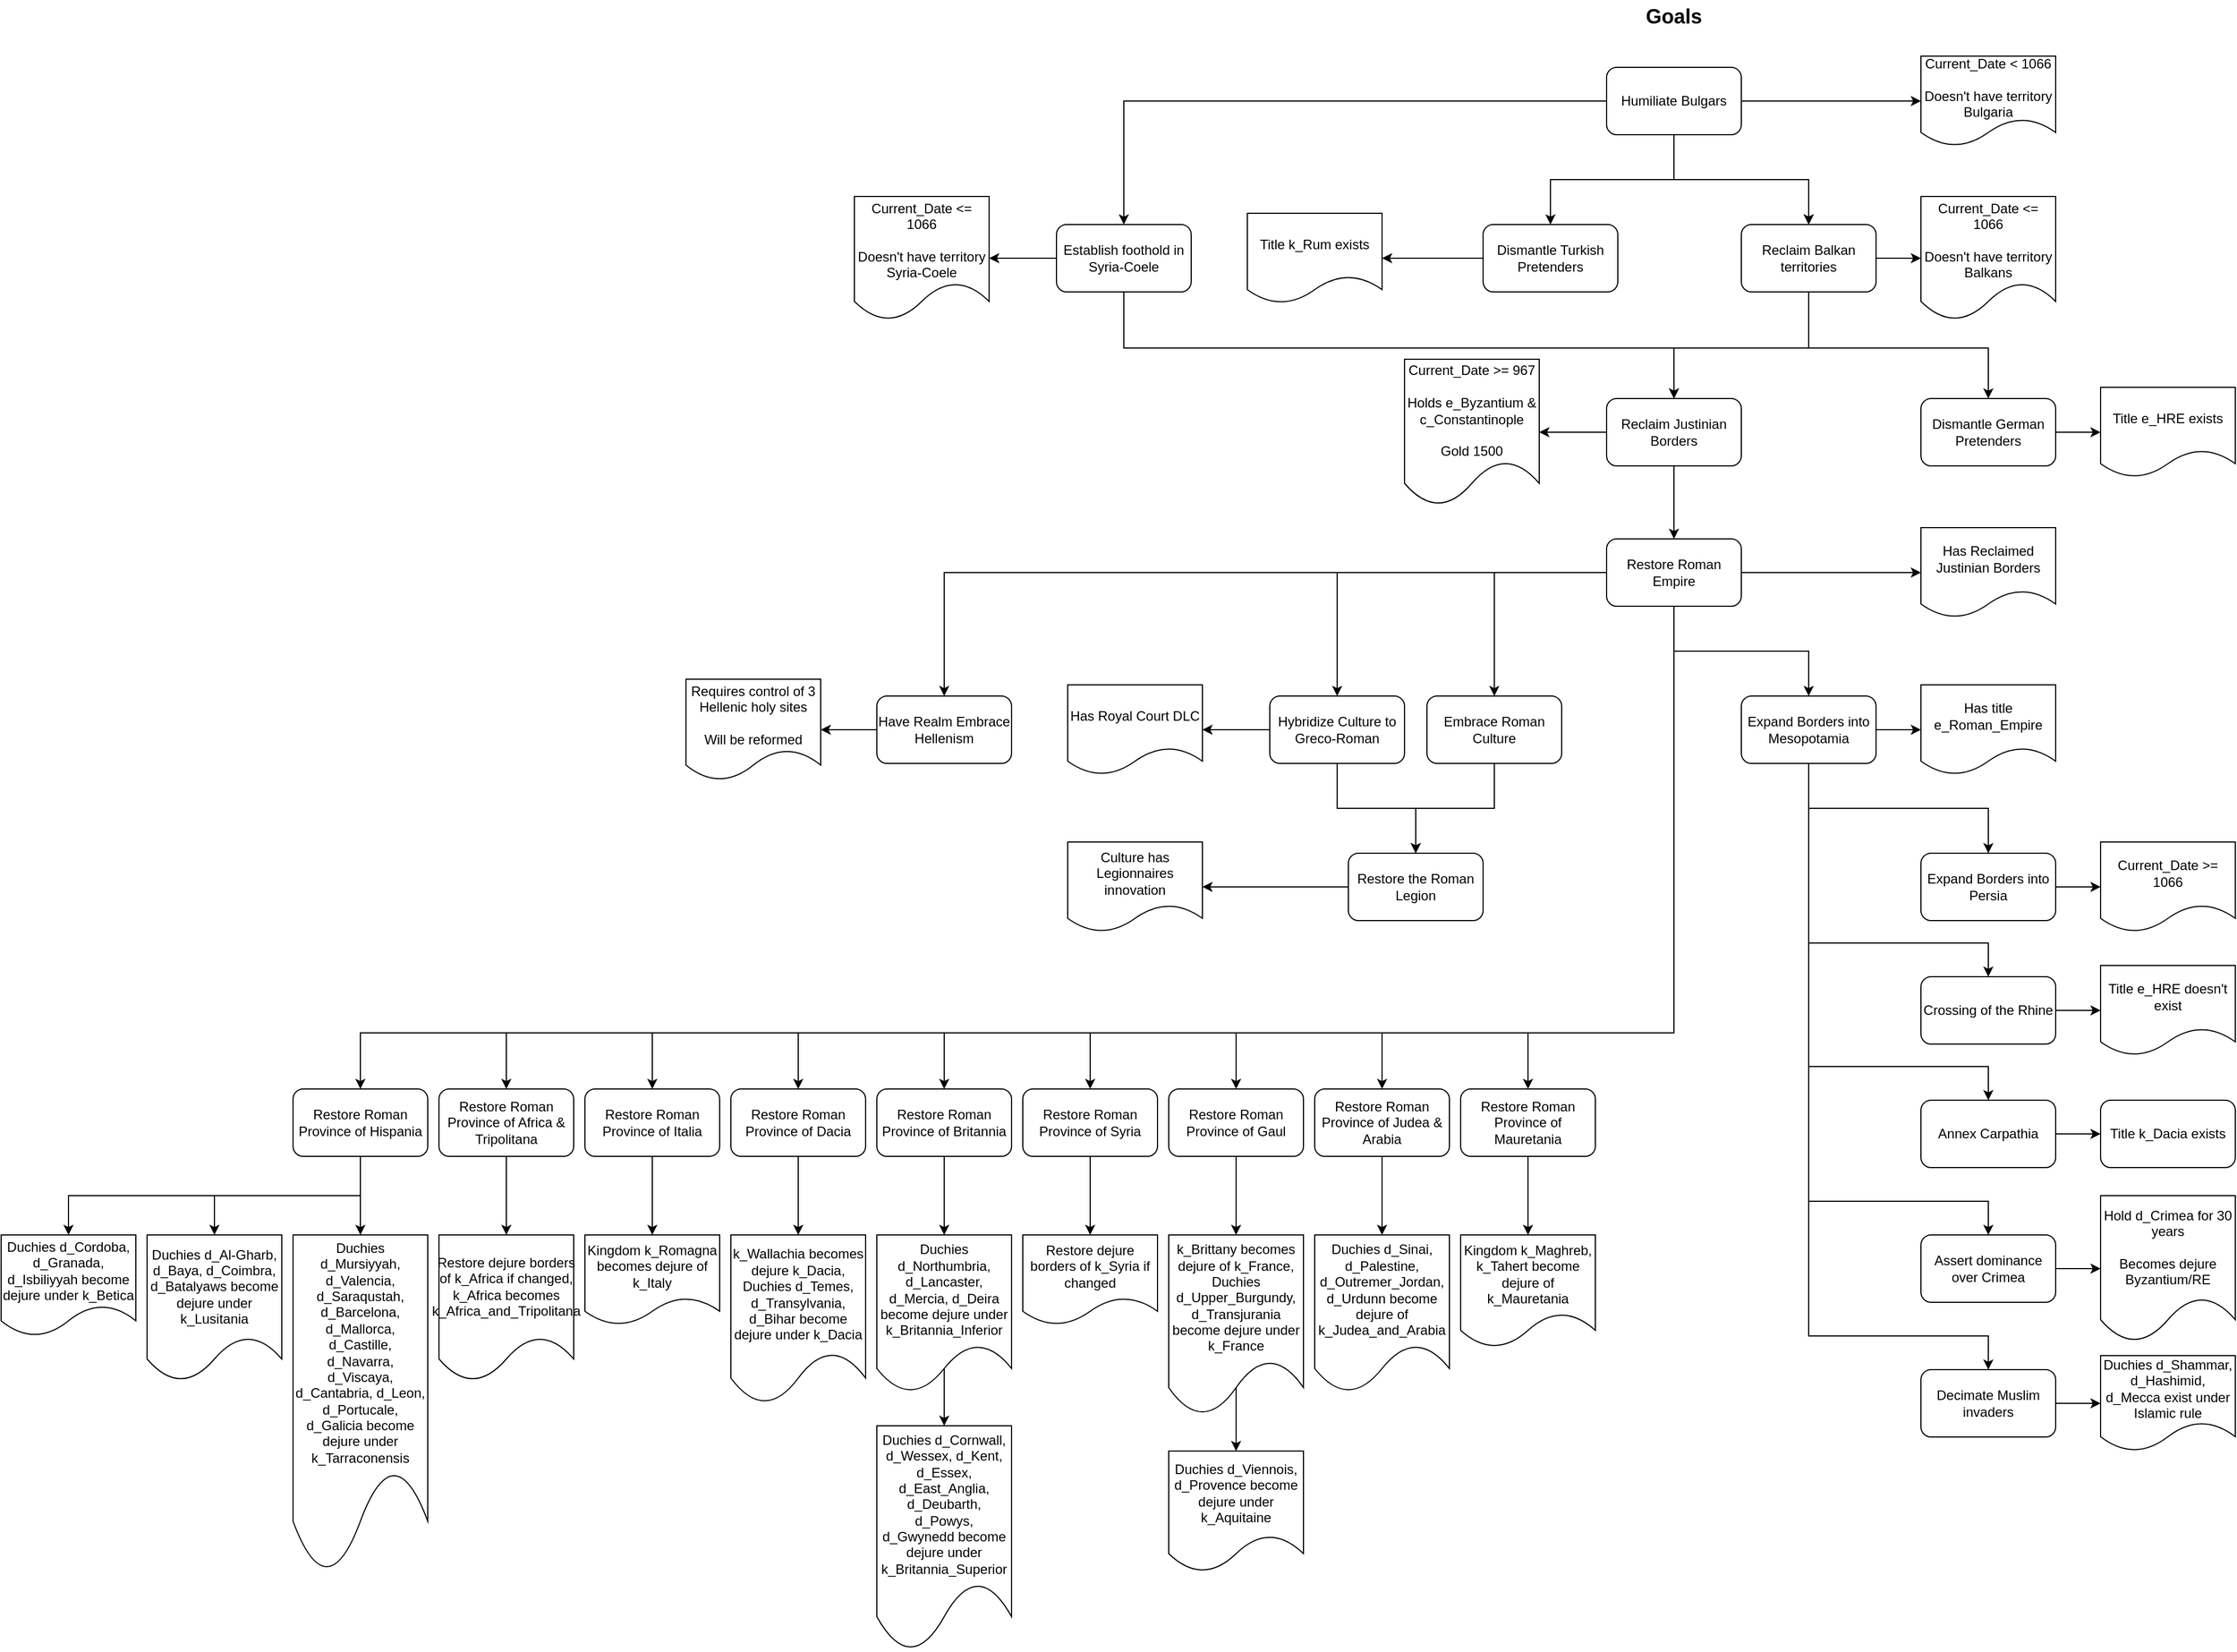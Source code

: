 <mxfile version="22.1.0" type="github" pages="2">
  <diagram id="C5RBs43oDa-KdzZeNtuy" name="Goals">
    <mxGraphModel dx="4570" dy="1067" grid="1" gridSize="10" guides="1" tooltips="1" connect="1" arrows="1" fold="1" page="1" pageScale="1" pageWidth="1169" pageHeight="827" math="0" shadow="0">
      <root>
        <mxCell id="WIyWlLk6GJQsqaUBKTNV-0" />
        <mxCell id="WIyWlLk6GJQsqaUBKTNV-1" parent="WIyWlLk6GJQsqaUBKTNV-0" />
        <mxCell id="AzHufuIv4rGmuMpHbdiP-20" value="" style="edgeStyle=orthogonalEdgeStyle;rounded=0;orthogonalLoop=1;jettySize=auto;html=1;" parent="WIyWlLk6GJQsqaUBKTNV-1" source="AzHufuIv4rGmuMpHbdiP-2" target="AzHufuIv4rGmuMpHbdiP-19" edge="1">
          <mxGeometry relative="1" as="geometry" />
        </mxCell>
        <mxCell id="AzHufuIv4rGmuMpHbdiP-2" value="Restore the Roman Legion" style="rounded=1;whiteSpace=wrap;html=1;" parent="WIyWlLk6GJQsqaUBKTNV-1" vertex="1">
          <mxGeometry x="-830" y="790" width="120" height="60" as="geometry" />
        </mxCell>
        <mxCell id="AzHufuIv4rGmuMpHbdiP-32" value="" style="edgeStyle=orthogonalEdgeStyle;rounded=0;orthogonalLoop=1;jettySize=auto;html=1;" parent="WIyWlLk6GJQsqaUBKTNV-1" source="AzHufuIv4rGmuMpHbdiP-3" target="AzHufuIv4rGmuMpHbdiP-31" edge="1">
          <mxGeometry relative="1" as="geometry" />
        </mxCell>
        <mxCell id="AzHufuIv4rGmuMpHbdiP-34" value="" style="edgeStyle=orthogonalEdgeStyle;rounded=0;orthogonalLoop=1;jettySize=auto;html=1;" parent="WIyWlLk6GJQsqaUBKTNV-1" source="AzHufuIv4rGmuMpHbdiP-3" target="AzHufuIv4rGmuMpHbdiP-33" edge="1">
          <mxGeometry relative="1" as="geometry" />
        </mxCell>
        <mxCell id="AzHufuIv4rGmuMpHbdiP-3" value="Reclaim Justinian Borders" style="rounded=1;whiteSpace=wrap;html=1;" parent="WIyWlLk6GJQsqaUBKTNV-1" vertex="1">
          <mxGeometry x="-600" y="385" width="120" height="60" as="geometry" />
        </mxCell>
        <mxCell id="AzHufuIv4rGmuMpHbdiP-19" value="Culture has Legionnaires innovation" style="shape=document;whiteSpace=wrap;html=1;boundedLbl=1;rounded=1;" parent="WIyWlLk6GJQsqaUBKTNV-1" vertex="1">
          <mxGeometry x="-1080" y="780" width="120" height="80" as="geometry" />
        </mxCell>
        <mxCell id="AzHufuIv4rGmuMpHbdiP-31" value="Current_Date &amp;gt;= 967&lt;br&gt;&lt;br&gt;Holds e_Byzantium &amp;amp; c_Constantinople&lt;br&gt;&lt;br&gt;Gold 1500" style="shape=document;whiteSpace=wrap;html=1;boundedLbl=1;rounded=1;" parent="WIyWlLk6GJQsqaUBKTNV-1" vertex="1">
          <mxGeometry x="-780" y="350" width="120" height="130" as="geometry" />
        </mxCell>
        <mxCell id="AzHufuIv4rGmuMpHbdiP-36" value="" style="edgeStyle=orthogonalEdgeStyle;rounded=0;orthogonalLoop=1;jettySize=auto;html=1;" parent="WIyWlLk6GJQsqaUBKTNV-1" source="AzHufuIv4rGmuMpHbdiP-33" target="AzHufuIv4rGmuMpHbdiP-35" edge="1">
          <mxGeometry relative="1" as="geometry" />
        </mxCell>
        <mxCell id="AzHufuIv4rGmuMpHbdiP-55" value="" style="edgeStyle=orthogonalEdgeStyle;rounded=0;orthogonalLoop=1;jettySize=auto;html=1;" parent="WIyWlLk6GJQsqaUBKTNV-1" source="AzHufuIv4rGmuMpHbdiP-33" target="AzHufuIv4rGmuMpHbdiP-54" edge="1">
          <mxGeometry relative="1" as="geometry" />
        </mxCell>
        <mxCell id="AzHufuIv4rGmuMpHbdiP-65" style="edgeStyle=orthogonalEdgeStyle;rounded=0;orthogonalLoop=1;jettySize=auto;html=1;" parent="WIyWlLk6GJQsqaUBKTNV-1" source="AzHufuIv4rGmuMpHbdiP-33" target="AzHufuIv4rGmuMpHbdiP-64" edge="1">
          <mxGeometry relative="1" as="geometry" />
        </mxCell>
        <mxCell id="AzHufuIv4rGmuMpHbdiP-66" style="edgeStyle=orthogonalEdgeStyle;rounded=0;orthogonalLoop=1;jettySize=auto;html=1;entryX=0.5;entryY=0;entryDx=0;entryDy=0;" parent="WIyWlLk6GJQsqaUBKTNV-1" source="AzHufuIv4rGmuMpHbdiP-33" target="AzHufuIv4rGmuMpHbdiP-63" edge="1">
          <mxGeometry relative="1" as="geometry" />
        </mxCell>
        <mxCell id="vj43TnjGdLEXOyHiawmW-1" value="" style="edgeStyle=orthogonalEdgeStyle;rounded=0;orthogonalLoop=1;jettySize=auto;html=1;" parent="WIyWlLk6GJQsqaUBKTNV-1" source="AzHufuIv4rGmuMpHbdiP-33" target="vj43TnjGdLEXOyHiawmW-0" edge="1">
          <mxGeometry relative="1" as="geometry" />
        </mxCell>
        <mxCell id="xvBwaV-0SH2-mo29iPKQ-28" style="edgeStyle=orthogonalEdgeStyle;rounded=0;orthogonalLoop=1;jettySize=auto;html=1;entryX=0.5;entryY=0;entryDx=0;entryDy=0;" parent="WIyWlLk6GJQsqaUBKTNV-1" source="AzHufuIv4rGmuMpHbdiP-33" target="xvBwaV-0SH2-mo29iPKQ-24" edge="1">
          <mxGeometry relative="1" as="geometry">
            <Array as="points">
              <mxPoint x="-540" y="950" />
              <mxPoint x="-670" y="950" />
            </Array>
          </mxGeometry>
        </mxCell>
        <mxCell id="zqfukfDFm8s2hV_vIhuo-25" style="edgeStyle=orthogonalEdgeStyle;rounded=0;orthogonalLoop=1;jettySize=auto;html=1;entryX=0.5;entryY=0;entryDx=0;entryDy=0;" edge="1" parent="WIyWlLk6GJQsqaUBKTNV-1" source="AzHufuIv4rGmuMpHbdiP-33" target="zqfukfDFm8s2hV_vIhuo-24">
          <mxGeometry relative="1" as="geometry">
            <Array as="points">
              <mxPoint x="-540" y="950" />
              <mxPoint x="-1450" y="950" />
            </Array>
          </mxGeometry>
        </mxCell>
        <mxCell id="AzHufuIv4rGmuMpHbdiP-33" value="Restore Roman Empire" style="whiteSpace=wrap;html=1;rounded=1;" parent="WIyWlLk6GJQsqaUBKTNV-1" vertex="1">
          <mxGeometry x="-600" y="510" width="120" height="60" as="geometry" />
        </mxCell>
        <mxCell id="AzHufuIv4rGmuMpHbdiP-35" value="Has Reclaimed Justinian Borders" style="shape=document;whiteSpace=wrap;html=1;boundedLbl=1;rounded=1;" parent="WIyWlLk6GJQsqaUBKTNV-1" vertex="1">
          <mxGeometry x="-320" y="500" width="120" height="80" as="geometry" />
        </mxCell>
        <mxCell id="AzHufuIv4rGmuMpHbdiP-40" style="edgeStyle=orthogonalEdgeStyle;rounded=0;orthogonalLoop=1;jettySize=auto;html=1;" parent="WIyWlLk6GJQsqaUBKTNV-1" source="AzHufuIv4rGmuMpHbdiP-39" target="AzHufuIv4rGmuMpHbdiP-3" edge="1">
          <mxGeometry relative="1" as="geometry">
            <Array as="points">
              <mxPoint x="-420" y="340" />
              <mxPoint x="-540" y="340" />
            </Array>
          </mxGeometry>
        </mxCell>
        <mxCell id="AzHufuIv4rGmuMpHbdiP-47" value="" style="edgeStyle=orthogonalEdgeStyle;rounded=0;orthogonalLoop=1;jettySize=auto;html=1;" parent="WIyWlLk6GJQsqaUBKTNV-1" source="AzHufuIv4rGmuMpHbdiP-39" target="AzHufuIv4rGmuMpHbdiP-46" edge="1">
          <mxGeometry relative="1" as="geometry" />
        </mxCell>
        <mxCell id="xvBwaV-0SH2-mo29iPKQ-13" style="edgeStyle=orthogonalEdgeStyle;rounded=0;orthogonalLoop=1;jettySize=auto;html=1;entryX=0.5;entryY=0;entryDx=0;entryDy=0;" parent="WIyWlLk6GJQsqaUBKTNV-1" source="AzHufuIv4rGmuMpHbdiP-39" target="xvBwaV-0SH2-mo29iPKQ-11" edge="1">
          <mxGeometry relative="1" as="geometry">
            <Array as="points">
              <mxPoint x="-420" y="340" />
              <mxPoint x="-260" y="340" />
            </Array>
          </mxGeometry>
        </mxCell>
        <mxCell id="AzHufuIv4rGmuMpHbdiP-39" value="Reclaim Balkan territories" style="rounded=1;whiteSpace=wrap;html=1;" parent="WIyWlLk6GJQsqaUBKTNV-1" vertex="1">
          <mxGeometry x="-480" y="230" width="120" height="60" as="geometry" />
        </mxCell>
        <mxCell id="AzHufuIv4rGmuMpHbdiP-44" value="" style="edgeStyle=orthogonalEdgeStyle;rounded=0;orthogonalLoop=1;jettySize=auto;html=1;" parent="WIyWlLk6GJQsqaUBKTNV-1" source="AzHufuIv4rGmuMpHbdiP-42" target="AzHufuIv4rGmuMpHbdiP-43" edge="1">
          <mxGeometry relative="1" as="geometry" />
        </mxCell>
        <mxCell id="AzHufuIv4rGmuMpHbdiP-45" style="edgeStyle=orthogonalEdgeStyle;rounded=0;orthogonalLoop=1;jettySize=auto;html=1;entryX=0.5;entryY=0;entryDx=0;entryDy=0;" parent="WIyWlLk6GJQsqaUBKTNV-1" source="AzHufuIv4rGmuMpHbdiP-42" target="AzHufuIv4rGmuMpHbdiP-39" edge="1">
          <mxGeometry relative="1" as="geometry" />
        </mxCell>
        <mxCell id="AzHufuIv4rGmuMpHbdiP-48" value="" style="edgeStyle=orthogonalEdgeStyle;rounded=0;orthogonalLoop=1;jettySize=auto;html=1;" parent="WIyWlLk6GJQsqaUBKTNV-1" source="AzHufuIv4rGmuMpHbdiP-42" target="AzHufuIv4rGmuMpHbdiP-39" edge="1">
          <mxGeometry relative="1" as="geometry" />
        </mxCell>
        <mxCell id="AzHufuIv4rGmuMpHbdiP-50" value="" style="edgeStyle=orthogonalEdgeStyle;rounded=0;orthogonalLoop=1;jettySize=auto;html=1;" parent="WIyWlLk6GJQsqaUBKTNV-1" source="AzHufuIv4rGmuMpHbdiP-42" target="AzHufuIv4rGmuMpHbdiP-49" edge="1">
          <mxGeometry relative="1" as="geometry" />
        </mxCell>
        <mxCell id="xvBwaV-0SH2-mo29iPKQ-10" style="edgeStyle=orthogonalEdgeStyle;rounded=0;orthogonalLoop=1;jettySize=auto;html=1;entryX=0.5;entryY=0;entryDx=0;entryDy=0;" parent="WIyWlLk6GJQsqaUBKTNV-1" source="AzHufuIv4rGmuMpHbdiP-42" target="xvBwaV-0SH2-mo29iPKQ-4" edge="1">
          <mxGeometry relative="1" as="geometry" />
        </mxCell>
        <mxCell id="AzHufuIv4rGmuMpHbdiP-42" value="Humiliate Bulgars" style="rounded=1;whiteSpace=wrap;html=1;" parent="WIyWlLk6GJQsqaUBKTNV-1" vertex="1">
          <mxGeometry x="-600" y="90" width="120" height="60" as="geometry" />
        </mxCell>
        <mxCell id="AzHufuIv4rGmuMpHbdiP-43" value="Current_Date &amp;lt; 1066&lt;br&gt;&lt;br&gt;Doesn&#39;t have territory Bulgaria" style="shape=document;whiteSpace=wrap;html=1;boundedLbl=1;rounded=1;" parent="WIyWlLk6GJQsqaUBKTNV-1" vertex="1">
          <mxGeometry x="-320" y="80" width="120" height="80" as="geometry" />
        </mxCell>
        <mxCell id="AzHufuIv4rGmuMpHbdiP-46" value="Current_Date &amp;lt;= 1066&lt;br&gt;&lt;br&gt;Doesn&#39;t have territory Balkans&lt;br&gt;" style="shape=document;whiteSpace=wrap;html=1;boundedLbl=1;rounded=1;" parent="WIyWlLk6GJQsqaUBKTNV-1" vertex="1">
          <mxGeometry x="-320" y="205" width="120" height="110" as="geometry" />
        </mxCell>
        <mxCell id="AzHufuIv4rGmuMpHbdiP-52" value="" style="edgeStyle=orthogonalEdgeStyle;rounded=0;orthogonalLoop=1;jettySize=auto;html=1;" parent="WIyWlLk6GJQsqaUBKTNV-1" source="AzHufuIv4rGmuMpHbdiP-49" target="AzHufuIv4rGmuMpHbdiP-51" edge="1">
          <mxGeometry relative="1" as="geometry" />
        </mxCell>
        <mxCell id="xvBwaV-0SH2-mo29iPKQ-9" style="edgeStyle=orthogonalEdgeStyle;rounded=0;orthogonalLoop=1;jettySize=auto;html=1;entryX=0.5;entryY=0;entryDx=0;entryDy=0;exitX=0.5;exitY=1;exitDx=0;exitDy=0;" parent="WIyWlLk6GJQsqaUBKTNV-1" source="AzHufuIv4rGmuMpHbdiP-49" target="AzHufuIv4rGmuMpHbdiP-3" edge="1">
          <mxGeometry relative="1" as="geometry">
            <Array as="points">
              <mxPoint x="-1030" y="340" />
              <mxPoint x="-540" y="340" />
            </Array>
          </mxGeometry>
        </mxCell>
        <mxCell id="AzHufuIv4rGmuMpHbdiP-49" value="Establish foothold in Syria-Coele" style="whiteSpace=wrap;html=1;rounded=1;" parent="WIyWlLk6GJQsqaUBKTNV-1" vertex="1">
          <mxGeometry x="-1090" y="230" width="120" height="60" as="geometry" />
        </mxCell>
        <mxCell id="AzHufuIv4rGmuMpHbdiP-51" value="Current_Date &amp;lt;= 1066&lt;br&gt;&lt;br&gt;Doesn&#39;t have territory Syria-Coele" style="shape=document;whiteSpace=wrap;html=1;boundedLbl=1;rounded=1;" parent="WIyWlLk6GJQsqaUBKTNV-1" vertex="1">
          <mxGeometry x="-1270" y="205" width="120" height="110" as="geometry" />
        </mxCell>
        <mxCell id="AzHufuIv4rGmuMpHbdiP-57" value="" style="edgeStyle=orthogonalEdgeStyle;rounded=0;orthogonalLoop=1;jettySize=auto;html=1;" parent="WIyWlLk6GJQsqaUBKTNV-1" source="AzHufuIv4rGmuMpHbdiP-54" target="AzHufuIv4rGmuMpHbdiP-56" edge="1">
          <mxGeometry relative="1" as="geometry" />
        </mxCell>
        <mxCell id="AzHufuIv4rGmuMpHbdiP-59" value="" style="edgeStyle=orthogonalEdgeStyle;rounded=0;orthogonalLoop=1;jettySize=auto;html=1;" parent="WIyWlLk6GJQsqaUBKTNV-1" source="AzHufuIv4rGmuMpHbdiP-54" target="AzHufuIv4rGmuMpHbdiP-58" edge="1">
          <mxGeometry relative="1" as="geometry">
            <Array as="points">
              <mxPoint x="-420" y="750" />
              <mxPoint x="-260" y="750" />
            </Array>
          </mxGeometry>
        </mxCell>
        <mxCell id="xvBwaV-0SH2-mo29iPKQ-1" value="" style="edgeStyle=orthogonalEdgeStyle;rounded=0;orthogonalLoop=1;jettySize=auto;html=1;" parent="WIyWlLk6GJQsqaUBKTNV-1" source="AzHufuIv4rGmuMpHbdiP-54" target="xvBwaV-0SH2-mo29iPKQ-0" edge="1">
          <mxGeometry relative="1" as="geometry">
            <Array as="points">
              <mxPoint x="-420" y="870" />
              <mxPoint x="-260" y="870" />
            </Array>
          </mxGeometry>
        </mxCell>
        <mxCell id="xvBwaV-0SH2-mo29iPKQ-20" style="edgeStyle=orthogonalEdgeStyle;rounded=0;orthogonalLoop=1;jettySize=auto;html=1;entryX=0.5;entryY=0;entryDx=0;entryDy=0;exitX=0.5;exitY=1;exitDx=0;exitDy=0;" parent="WIyWlLk6GJQsqaUBKTNV-1" source="AzHufuIv4rGmuMpHbdiP-33" target="xvBwaV-0SH2-mo29iPKQ-18" edge="1">
          <mxGeometry relative="1" as="geometry">
            <Array as="points">
              <mxPoint x="-540" y="950" />
              <mxPoint x="-1710" y="950" />
            </Array>
          </mxGeometry>
        </mxCell>
        <mxCell id="zqfukfDFm8s2hV_vIhuo-29" style="edgeStyle=orthogonalEdgeStyle;rounded=0;orthogonalLoop=1;jettySize=auto;html=1;entryX=0.5;entryY=0;entryDx=0;entryDy=0;" edge="1" parent="WIyWlLk6GJQsqaUBKTNV-1" source="AzHufuIv4rGmuMpHbdiP-54" target="zqfukfDFm8s2hV_vIhuo-28">
          <mxGeometry relative="1" as="geometry">
            <Array as="points">
              <mxPoint x="-420" y="980" />
              <mxPoint x="-260" y="980" />
            </Array>
          </mxGeometry>
        </mxCell>
        <mxCell id="zqfukfDFm8s2hV_vIhuo-31" style="edgeStyle=orthogonalEdgeStyle;rounded=0;orthogonalLoop=1;jettySize=auto;html=1;entryX=0.5;entryY=0;entryDx=0;entryDy=0;" edge="1" parent="WIyWlLk6GJQsqaUBKTNV-1" source="AzHufuIv4rGmuMpHbdiP-54" target="zqfukfDFm8s2hV_vIhuo-30">
          <mxGeometry relative="1" as="geometry">
            <Array as="points">
              <mxPoint x="-420" y="1100" />
              <mxPoint x="-260" y="1100" />
            </Array>
          </mxGeometry>
        </mxCell>
        <mxCell id="zqfukfDFm8s2hV_vIhuo-37" style="edgeStyle=orthogonalEdgeStyle;rounded=0;orthogonalLoop=1;jettySize=auto;html=1;entryX=0.5;entryY=0;entryDx=0;entryDy=0;" edge="1" parent="WIyWlLk6GJQsqaUBKTNV-1" source="AzHufuIv4rGmuMpHbdiP-54" target="zqfukfDFm8s2hV_vIhuo-36">
          <mxGeometry relative="1" as="geometry">
            <Array as="points">
              <mxPoint x="-420" y="1220" />
              <mxPoint x="-260" y="1220" />
            </Array>
          </mxGeometry>
        </mxCell>
        <mxCell id="AzHufuIv4rGmuMpHbdiP-54" value="Expand Borders into Mesopotamia" style="whiteSpace=wrap;html=1;rounded=1;" parent="WIyWlLk6GJQsqaUBKTNV-1" vertex="1">
          <mxGeometry x="-480" y="650" width="120" height="60" as="geometry" />
        </mxCell>
        <mxCell id="AzHufuIv4rGmuMpHbdiP-56" value="Has title e_Roman_Empire" style="shape=document;whiteSpace=wrap;html=1;boundedLbl=1;rounded=1;" parent="WIyWlLk6GJQsqaUBKTNV-1" vertex="1">
          <mxGeometry x="-320" y="640" width="120" height="80" as="geometry" />
        </mxCell>
        <mxCell id="AzHufuIv4rGmuMpHbdiP-61" value="" style="edgeStyle=orthogonalEdgeStyle;rounded=0;orthogonalLoop=1;jettySize=auto;html=1;" parent="WIyWlLk6GJQsqaUBKTNV-1" source="AzHufuIv4rGmuMpHbdiP-58" target="AzHufuIv4rGmuMpHbdiP-60" edge="1">
          <mxGeometry relative="1" as="geometry" />
        </mxCell>
        <mxCell id="AzHufuIv4rGmuMpHbdiP-58" value="Expand Borders into Persia" style="whiteSpace=wrap;html=1;rounded=1;" parent="WIyWlLk6GJQsqaUBKTNV-1" vertex="1">
          <mxGeometry x="-320" y="790" width="120" height="60" as="geometry" />
        </mxCell>
        <mxCell id="AzHufuIv4rGmuMpHbdiP-60" value="Current_Date &amp;gt;= 1066" style="shape=document;whiteSpace=wrap;html=1;boundedLbl=1;rounded=1;" parent="WIyWlLk6GJQsqaUBKTNV-1" vertex="1">
          <mxGeometry x="-160" y="780" width="120" height="80" as="geometry" />
        </mxCell>
        <mxCell id="AzHufuIv4rGmuMpHbdiP-68" style="edgeStyle=orthogonalEdgeStyle;rounded=0;orthogonalLoop=1;jettySize=auto;html=1;entryX=0.5;entryY=0;entryDx=0;entryDy=0;" parent="WIyWlLk6GJQsqaUBKTNV-1" source="AzHufuIv4rGmuMpHbdiP-63" target="AzHufuIv4rGmuMpHbdiP-2" edge="1">
          <mxGeometry relative="1" as="geometry" />
        </mxCell>
        <mxCell id="AzHufuIv4rGmuMpHbdiP-63" value="Embrace Roman Culture" style="rounded=1;whiteSpace=wrap;html=1;" parent="WIyWlLk6GJQsqaUBKTNV-1" vertex="1">
          <mxGeometry x="-760" y="650" width="120" height="60" as="geometry" />
        </mxCell>
        <mxCell id="AzHufuIv4rGmuMpHbdiP-67" style="edgeStyle=orthogonalEdgeStyle;rounded=0;orthogonalLoop=1;jettySize=auto;html=1;entryX=0.5;entryY=0;entryDx=0;entryDy=0;" parent="WIyWlLk6GJQsqaUBKTNV-1" source="AzHufuIv4rGmuMpHbdiP-64" target="AzHufuIv4rGmuMpHbdiP-2" edge="1">
          <mxGeometry relative="1" as="geometry" />
        </mxCell>
        <mxCell id="AzHufuIv4rGmuMpHbdiP-70" value="" style="edgeStyle=orthogonalEdgeStyle;rounded=0;orthogonalLoop=1;jettySize=auto;html=1;" parent="WIyWlLk6GJQsqaUBKTNV-1" source="AzHufuIv4rGmuMpHbdiP-64" target="AzHufuIv4rGmuMpHbdiP-69" edge="1">
          <mxGeometry relative="1" as="geometry" />
        </mxCell>
        <mxCell id="AzHufuIv4rGmuMpHbdiP-64" value="Hybridize Culture to Greco-Roman" style="rounded=1;whiteSpace=wrap;html=1;" parent="WIyWlLk6GJQsqaUBKTNV-1" vertex="1">
          <mxGeometry x="-900" y="650" width="120" height="60" as="geometry" />
        </mxCell>
        <mxCell id="AzHufuIv4rGmuMpHbdiP-69" value="Has Royal Court DLC" style="shape=document;whiteSpace=wrap;html=1;boundedLbl=1;rounded=1;" parent="WIyWlLk6GJQsqaUBKTNV-1" vertex="1">
          <mxGeometry x="-1080" y="640" width="120" height="80" as="geometry" />
        </mxCell>
        <mxCell id="AzHufuIv4rGmuMpHbdiP-73" value="&lt;font style=&quot;font-size: 18px;&quot;&gt;&lt;b&gt;Goals&lt;br&gt;&lt;/b&gt;&lt;/font&gt;" style="text;html=1;strokeColor=none;fillColor=none;align=center;verticalAlign=middle;whiteSpace=wrap;rounded=0;" parent="WIyWlLk6GJQsqaUBKTNV-1" vertex="1">
          <mxGeometry x="-570" y="30" width="60" height="30" as="geometry" />
        </mxCell>
        <mxCell id="vj43TnjGdLEXOyHiawmW-3" value="" style="edgeStyle=orthogonalEdgeStyle;rounded=0;orthogonalLoop=1;jettySize=auto;html=1;" parent="WIyWlLk6GJQsqaUBKTNV-1" source="vj43TnjGdLEXOyHiawmW-0" target="vj43TnjGdLEXOyHiawmW-2" edge="1">
          <mxGeometry relative="1" as="geometry" />
        </mxCell>
        <mxCell id="vj43TnjGdLEXOyHiawmW-0" value="Have Realm Embrace Hellenism" style="whiteSpace=wrap;html=1;rounded=1;" parent="WIyWlLk6GJQsqaUBKTNV-1" vertex="1">
          <mxGeometry x="-1250" y="650" width="120" height="60" as="geometry" />
        </mxCell>
        <mxCell id="vj43TnjGdLEXOyHiawmW-2" value="Requires control of 3 Hellenic holy sites&lt;br&gt;&lt;br&gt;Will be reformed" style="shape=document;whiteSpace=wrap;html=1;boundedLbl=1;rounded=1;" parent="WIyWlLk6GJQsqaUBKTNV-1" vertex="1">
          <mxGeometry x="-1420" y="635" width="120" height="90" as="geometry" />
        </mxCell>
        <mxCell id="xvBwaV-0SH2-mo29iPKQ-3" value="" style="edgeStyle=orthogonalEdgeStyle;rounded=0;orthogonalLoop=1;jettySize=auto;html=1;" parent="WIyWlLk6GJQsqaUBKTNV-1" source="xvBwaV-0SH2-mo29iPKQ-0" target="xvBwaV-0SH2-mo29iPKQ-2" edge="1">
          <mxGeometry relative="1" as="geometry" />
        </mxCell>
        <mxCell id="xvBwaV-0SH2-mo29iPKQ-0" value="Crossing of the Rhine" style="whiteSpace=wrap;html=1;rounded=1;" parent="WIyWlLk6GJQsqaUBKTNV-1" vertex="1">
          <mxGeometry x="-320" y="900" width="120" height="60" as="geometry" />
        </mxCell>
        <mxCell id="xvBwaV-0SH2-mo29iPKQ-2" value="Title e_HRE doesn&#39;t exist" style="shape=document;whiteSpace=wrap;html=1;boundedLbl=1;rounded=1;" parent="WIyWlLk6GJQsqaUBKTNV-1" vertex="1">
          <mxGeometry x="-160" y="890" width="120" height="80" as="geometry" />
        </mxCell>
        <mxCell id="xvBwaV-0SH2-mo29iPKQ-5" value="Title k_Rum exists" style="shape=document;whiteSpace=wrap;html=1;boundedLbl=1;rounded=1;" parent="WIyWlLk6GJQsqaUBKTNV-1" vertex="1">
          <mxGeometry x="-920" y="220" width="120" height="80" as="geometry" />
        </mxCell>
        <mxCell id="xvBwaV-0SH2-mo29iPKQ-17" style="edgeStyle=orthogonalEdgeStyle;rounded=0;orthogonalLoop=1;jettySize=auto;html=1;entryX=1;entryY=0.5;entryDx=0;entryDy=0;" parent="WIyWlLk6GJQsqaUBKTNV-1" source="xvBwaV-0SH2-mo29iPKQ-4" target="xvBwaV-0SH2-mo29iPKQ-5" edge="1">
          <mxGeometry relative="1" as="geometry" />
        </mxCell>
        <mxCell id="xvBwaV-0SH2-mo29iPKQ-4" value="Dismantle Turkish Pretenders" style="rounded=1;whiteSpace=wrap;html=1;" parent="WIyWlLk6GJQsqaUBKTNV-1" vertex="1">
          <mxGeometry x="-710" y="230" width="120" height="60" as="geometry" />
        </mxCell>
        <mxCell id="xvBwaV-0SH2-mo29iPKQ-15" value="" style="edgeStyle=orthogonalEdgeStyle;rounded=0;orthogonalLoop=1;jettySize=auto;html=1;" parent="WIyWlLk6GJQsqaUBKTNV-1" source="xvBwaV-0SH2-mo29iPKQ-11" target="xvBwaV-0SH2-mo29iPKQ-14" edge="1">
          <mxGeometry relative="1" as="geometry" />
        </mxCell>
        <mxCell id="xvBwaV-0SH2-mo29iPKQ-11" value="Dismantle German Pretenders" style="rounded=1;whiteSpace=wrap;html=1;" parent="WIyWlLk6GJQsqaUBKTNV-1" vertex="1">
          <mxGeometry x="-320" y="385" width="120" height="60" as="geometry" />
        </mxCell>
        <mxCell id="xvBwaV-0SH2-mo29iPKQ-14" value="Title e_HRE exists" style="shape=document;whiteSpace=wrap;html=1;boundedLbl=1;rounded=1;" parent="WIyWlLk6GJQsqaUBKTNV-1" vertex="1">
          <mxGeometry x="-160" y="375" width="120" height="80" as="geometry" />
        </mxCell>
        <mxCell id="zqfukfDFm8s2hV_vIhuo-17" value="" style="edgeStyle=orthogonalEdgeStyle;rounded=0;orthogonalLoop=1;jettySize=auto;html=1;" edge="1" parent="WIyWlLk6GJQsqaUBKTNV-1" source="xvBwaV-0SH2-mo29iPKQ-18" target="zqfukfDFm8s2hV_vIhuo-16">
          <mxGeometry relative="1" as="geometry" />
        </mxCell>
        <mxCell id="xvBwaV-0SH2-mo29iPKQ-18" value="Restore Roman Province of Hispania" style="rounded=1;whiteSpace=wrap;html=1;" parent="WIyWlLk6GJQsqaUBKTNV-1" vertex="1">
          <mxGeometry x="-1770" y="1000" width="120" height="60" as="geometry" />
        </mxCell>
        <mxCell id="zqfukfDFm8s2hV_vIhuo-5" value="" style="edgeStyle=orthogonalEdgeStyle;rounded=0;orthogonalLoop=1;jettySize=auto;html=1;" edge="1" parent="WIyWlLk6GJQsqaUBKTNV-1" source="xvBwaV-0SH2-mo29iPKQ-21" target="zqfukfDFm8s2hV_vIhuo-4">
          <mxGeometry relative="1" as="geometry" />
        </mxCell>
        <mxCell id="zqfukfDFm8s2hV_vIhuo-40" style="edgeStyle=orthogonalEdgeStyle;rounded=0;orthogonalLoop=1;jettySize=auto;html=1;entryX=0.5;entryY=0;entryDx=0;entryDy=0;" edge="1" parent="WIyWlLk6GJQsqaUBKTNV-1" source="xvBwaV-0SH2-mo29iPKQ-21" target="zqfukfDFm8s2hV_vIhuo-42">
          <mxGeometry relative="1" as="geometry">
            <mxPoint x="-960" y="1340" as="targetPoint" />
          </mxGeometry>
        </mxCell>
        <mxCell id="xvBwaV-0SH2-mo29iPKQ-21" value="Restore Roman Province of Gaul" style="rounded=1;whiteSpace=wrap;html=1;" parent="WIyWlLk6GJQsqaUBKTNV-1" vertex="1">
          <mxGeometry x="-990" y="1000" width="120" height="60" as="geometry" />
        </mxCell>
        <mxCell id="zqfukfDFm8s2hV_vIhuo-9" value="" style="edgeStyle=orthogonalEdgeStyle;rounded=0;orthogonalLoop=1;jettySize=auto;html=1;" edge="1" parent="WIyWlLk6GJQsqaUBKTNV-1" source="xvBwaV-0SH2-mo29iPKQ-23" target="zqfukfDFm8s2hV_vIhuo-8">
          <mxGeometry relative="1" as="geometry" />
        </mxCell>
        <mxCell id="xvBwaV-0SH2-mo29iPKQ-23" value="Restore Roman Province of Britannia" style="rounded=1;whiteSpace=wrap;html=1;" parent="WIyWlLk6GJQsqaUBKTNV-1" vertex="1">
          <mxGeometry x="-1250" y="1000" width="120" height="60" as="geometry" />
        </mxCell>
        <mxCell id="zqfukfDFm8s2hV_vIhuo-1" value="" style="edgeStyle=orthogonalEdgeStyle;rounded=0;orthogonalLoop=1;jettySize=auto;html=1;" edge="1" parent="WIyWlLk6GJQsqaUBKTNV-1" source="xvBwaV-0SH2-mo29iPKQ-24" target="zqfukfDFm8s2hV_vIhuo-0">
          <mxGeometry relative="1" as="geometry" />
        </mxCell>
        <mxCell id="xvBwaV-0SH2-mo29iPKQ-24" value="Restore Roman Province of Mauretania" style="rounded=1;whiteSpace=wrap;html=1;" parent="WIyWlLk6GJQsqaUBKTNV-1" vertex="1">
          <mxGeometry x="-730" y="1000" width="120" height="60" as="geometry" />
        </mxCell>
        <mxCell id="zqfukfDFm8s2hV_vIhuo-15" value="" style="edgeStyle=orthogonalEdgeStyle;rounded=0;orthogonalLoop=1;jettySize=auto;html=1;" edge="1" parent="WIyWlLk6GJQsqaUBKTNV-1" source="xvBwaV-0SH2-mo29iPKQ-25" target="zqfukfDFm8s2hV_vIhuo-14">
          <mxGeometry relative="1" as="geometry" />
        </mxCell>
        <mxCell id="xvBwaV-0SH2-mo29iPKQ-25" value="Restore Roman Province of Africa &amp;amp; Tripolitana" style="rounded=1;whiteSpace=wrap;html=1;" parent="WIyWlLk6GJQsqaUBKTNV-1" vertex="1">
          <mxGeometry x="-1640" y="1000" width="120" height="60" as="geometry" />
        </mxCell>
        <mxCell id="zqfukfDFm8s2hV_vIhuo-7" value="" style="edgeStyle=orthogonalEdgeStyle;rounded=0;orthogonalLoop=1;jettySize=auto;html=1;" edge="1" parent="WIyWlLk6GJQsqaUBKTNV-1" source="xvBwaV-0SH2-mo29iPKQ-26" target="zqfukfDFm8s2hV_vIhuo-6">
          <mxGeometry relative="1" as="geometry" />
        </mxCell>
        <mxCell id="xvBwaV-0SH2-mo29iPKQ-26" value="Restore Roman Province of Syria" style="rounded=1;whiteSpace=wrap;html=1;" parent="WIyWlLk6GJQsqaUBKTNV-1" vertex="1">
          <mxGeometry x="-1120" y="1000" width="120" height="60" as="geometry" />
        </mxCell>
        <mxCell id="zqfukfDFm8s2hV_vIhuo-3" value="" style="edgeStyle=orthogonalEdgeStyle;rounded=0;orthogonalLoop=1;jettySize=auto;html=1;" edge="1" parent="WIyWlLk6GJQsqaUBKTNV-1" source="xvBwaV-0SH2-mo29iPKQ-27" target="zqfukfDFm8s2hV_vIhuo-2">
          <mxGeometry relative="1" as="geometry" />
        </mxCell>
        <mxCell id="xvBwaV-0SH2-mo29iPKQ-27" value="Restore Roman Province of Judea &amp;amp; Arabia" style="rounded=1;whiteSpace=wrap;html=1;" parent="WIyWlLk6GJQsqaUBKTNV-1" vertex="1">
          <mxGeometry x="-860" y="1000" width="120" height="60" as="geometry" />
        </mxCell>
        <mxCell id="xvBwaV-0SH2-mo29iPKQ-30" style="edgeStyle=orthogonalEdgeStyle;rounded=0;orthogonalLoop=1;jettySize=auto;html=1;entryX=0.5;entryY=0;entryDx=0;entryDy=0;exitX=0.5;exitY=1;exitDx=0;exitDy=0;" parent="WIyWlLk6GJQsqaUBKTNV-1" source="AzHufuIv4rGmuMpHbdiP-33" target="xvBwaV-0SH2-mo29iPKQ-27" edge="1">
          <mxGeometry relative="1" as="geometry">
            <mxPoint x="-530" y="580" as="sourcePoint" />
            <mxPoint x="-660" y="1010" as="targetPoint" />
            <Array as="points">
              <mxPoint x="-540" y="950" />
              <mxPoint x="-800" y="950" />
            </Array>
          </mxGeometry>
        </mxCell>
        <mxCell id="xvBwaV-0SH2-mo29iPKQ-31" style="edgeStyle=orthogonalEdgeStyle;rounded=0;orthogonalLoop=1;jettySize=auto;html=1;entryX=0.5;entryY=0;entryDx=0;entryDy=0;exitX=0.5;exitY=1;exitDx=0;exitDy=0;" parent="WIyWlLk6GJQsqaUBKTNV-1" source="AzHufuIv4rGmuMpHbdiP-33" target="xvBwaV-0SH2-mo29iPKQ-21" edge="1">
          <mxGeometry relative="1" as="geometry">
            <mxPoint x="-530" y="580" as="sourcePoint" />
            <mxPoint x="-790" y="1010" as="targetPoint" />
            <Array as="points">
              <mxPoint x="-540" y="950" />
              <mxPoint x="-930" y="950" />
            </Array>
          </mxGeometry>
        </mxCell>
        <mxCell id="xvBwaV-0SH2-mo29iPKQ-32" style="edgeStyle=orthogonalEdgeStyle;rounded=0;orthogonalLoop=1;jettySize=auto;html=1;entryX=0.5;entryY=0;entryDx=0;entryDy=0;exitX=0.5;exitY=1;exitDx=0;exitDy=0;" parent="WIyWlLk6GJQsqaUBKTNV-1" source="AzHufuIv4rGmuMpHbdiP-33" target="xvBwaV-0SH2-mo29iPKQ-26" edge="1">
          <mxGeometry relative="1" as="geometry">
            <mxPoint x="-520" y="590" as="sourcePoint" />
            <mxPoint x="-780" y="1020" as="targetPoint" />
            <Array as="points">
              <mxPoint x="-540" y="950" />
              <mxPoint x="-1060" y="950" />
            </Array>
          </mxGeometry>
        </mxCell>
        <mxCell id="zqfukfDFm8s2hV_vIhuo-11" value="" style="edgeStyle=orthogonalEdgeStyle;rounded=0;orthogonalLoop=1;jettySize=auto;html=1;" edge="1" parent="WIyWlLk6GJQsqaUBKTNV-1" source="xvBwaV-0SH2-mo29iPKQ-33" target="zqfukfDFm8s2hV_vIhuo-10">
          <mxGeometry relative="1" as="geometry" />
        </mxCell>
        <mxCell id="xvBwaV-0SH2-mo29iPKQ-33" value="Restore Roman Province of Dacia" style="rounded=1;whiteSpace=wrap;html=1;" parent="WIyWlLk6GJQsqaUBKTNV-1" vertex="1">
          <mxGeometry x="-1380" y="1000" width="120" height="60" as="geometry" />
        </mxCell>
        <mxCell id="xvBwaV-0SH2-mo29iPKQ-36" style="edgeStyle=orthogonalEdgeStyle;rounded=0;orthogonalLoop=1;jettySize=auto;html=1;entryX=0.5;entryY=0;entryDx=0;entryDy=0;exitX=0.5;exitY=1;exitDx=0;exitDy=0;" parent="WIyWlLk6GJQsqaUBKTNV-1" source="AzHufuIv4rGmuMpHbdiP-33" target="xvBwaV-0SH2-mo29iPKQ-23" edge="1">
          <mxGeometry relative="1" as="geometry">
            <mxPoint x="-530" y="580" as="sourcePoint" />
            <mxPoint x="-1050" y="1010" as="targetPoint" />
            <Array as="points">
              <mxPoint x="-540" y="950" />
              <mxPoint x="-1190" y="950" />
            </Array>
          </mxGeometry>
        </mxCell>
        <mxCell id="xvBwaV-0SH2-mo29iPKQ-37" style="edgeStyle=orthogonalEdgeStyle;rounded=0;orthogonalLoop=1;jettySize=auto;html=1;entryX=0.5;entryY=0;entryDx=0;entryDy=0;exitX=0.5;exitY=1;exitDx=0;exitDy=0;" parent="WIyWlLk6GJQsqaUBKTNV-1" source="AzHufuIv4rGmuMpHbdiP-33" target="xvBwaV-0SH2-mo29iPKQ-33" edge="1">
          <mxGeometry relative="1" as="geometry">
            <mxPoint x="-530" y="580" as="sourcePoint" />
            <mxPoint x="-1180" y="1010" as="targetPoint" />
            <Array as="points">
              <mxPoint x="-540" y="950" />
              <mxPoint x="-1320" y="950" />
            </Array>
          </mxGeometry>
        </mxCell>
        <mxCell id="xvBwaV-0SH2-mo29iPKQ-39" style="edgeStyle=orthogonalEdgeStyle;rounded=0;orthogonalLoop=1;jettySize=auto;html=1;entryX=0.5;entryY=0;entryDx=0;entryDy=0;exitX=0.5;exitY=1;exitDx=0;exitDy=0;" parent="WIyWlLk6GJQsqaUBKTNV-1" source="AzHufuIv4rGmuMpHbdiP-33" target="xvBwaV-0SH2-mo29iPKQ-25" edge="1">
          <mxGeometry relative="1" as="geometry">
            <mxPoint x="-530" y="580" as="sourcePoint" />
            <mxPoint x="-1440" y="1010" as="targetPoint" />
            <Array as="points">
              <mxPoint x="-540" y="950" />
              <mxPoint x="-1580" y="950" />
            </Array>
          </mxGeometry>
        </mxCell>
        <mxCell id="zqfukfDFm8s2hV_vIhuo-0" value="Kingdom k_Maghreb, k_Tahert become dejure of k_Mauretania" style="shape=document;whiteSpace=wrap;html=1;boundedLbl=1;rounded=1;" vertex="1" parent="WIyWlLk6GJQsqaUBKTNV-1">
          <mxGeometry x="-730" y="1130" width="120" height="100" as="geometry" />
        </mxCell>
        <mxCell id="zqfukfDFm8s2hV_vIhuo-2" value="Duchies d_Sinai, d_Palestine, d_Outremer_Jordan, d_Urdunn become dejure of k_Judea_and_Arabia" style="shape=document;whiteSpace=wrap;html=1;boundedLbl=1;rounded=1;" vertex="1" parent="WIyWlLk6GJQsqaUBKTNV-1">
          <mxGeometry x="-860" y="1130" width="120" height="140" as="geometry" />
        </mxCell>
        <mxCell id="zqfukfDFm8s2hV_vIhuo-4" value="k_Brittany becomes dejure of k_France, Duchies d_Upper_Burgundy, d_Transjurania become dejure under k_France" style="shape=document;whiteSpace=wrap;html=1;boundedLbl=1;rounded=1;" vertex="1" parent="WIyWlLk6GJQsqaUBKTNV-1">
          <mxGeometry x="-990" y="1130" width="120" height="160" as="geometry" />
        </mxCell>
        <mxCell id="zqfukfDFm8s2hV_vIhuo-6" value="Restore dejure borders of k_Syria if changed" style="shape=document;whiteSpace=wrap;html=1;boundedLbl=1;rounded=1;" vertex="1" parent="WIyWlLk6GJQsqaUBKTNV-1">
          <mxGeometry x="-1120" y="1130" width="120" height="80" as="geometry" />
        </mxCell>
        <mxCell id="zqfukfDFm8s2hV_vIhuo-19" value="" style="edgeStyle=orthogonalEdgeStyle;rounded=0;orthogonalLoop=1;jettySize=auto;html=1;exitX=0.5;exitY=1;exitDx=0;exitDy=0;" edge="1" parent="WIyWlLk6GJQsqaUBKTNV-1" source="xvBwaV-0SH2-mo29iPKQ-23" target="zqfukfDFm8s2hV_vIhuo-18">
          <mxGeometry relative="1" as="geometry" />
        </mxCell>
        <mxCell id="zqfukfDFm8s2hV_vIhuo-8" value="Duchies d_Northumbria, d_Lancaster, d_Mercia, d_Deira become dejure under k_Britannia_Inferior" style="shape=document;whiteSpace=wrap;html=1;boundedLbl=1;rounded=1;" vertex="1" parent="WIyWlLk6GJQsqaUBKTNV-1">
          <mxGeometry x="-1250" y="1130" width="120" height="140" as="geometry" />
        </mxCell>
        <mxCell id="zqfukfDFm8s2hV_vIhuo-10" value="k_Wallachia becomes dejure k_Dacia, Duchies d_Temes, d_Transylvania, d_Bihar become dejure under k_Dacia" style="shape=document;whiteSpace=wrap;html=1;boundedLbl=1;rounded=1;" vertex="1" parent="WIyWlLk6GJQsqaUBKTNV-1">
          <mxGeometry x="-1380" y="1130" width="120" height="150" as="geometry" />
        </mxCell>
        <mxCell id="zqfukfDFm8s2hV_vIhuo-14" value="Restore dejure borders of k_Africa if changed, k_Africa becomes k_Africa_and_Tripolitana" style="shape=document;whiteSpace=wrap;html=1;boundedLbl=1;rounded=1;" vertex="1" parent="WIyWlLk6GJQsqaUBKTNV-1">
          <mxGeometry x="-1640" y="1130" width="120" height="130" as="geometry" />
        </mxCell>
        <mxCell id="zqfukfDFm8s2hV_vIhuo-21" value="" style="edgeStyle=orthogonalEdgeStyle;rounded=0;orthogonalLoop=1;jettySize=auto;html=1;exitX=0.5;exitY=1;exitDx=0;exitDy=0;" edge="1" parent="WIyWlLk6GJQsqaUBKTNV-1" source="xvBwaV-0SH2-mo29iPKQ-18" target="zqfukfDFm8s2hV_vIhuo-20">
          <mxGeometry relative="1" as="geometry" />
        </mxCell>
        <mxCell id="zqfukfDFm8s2hV_vIhuo-23" value="" style="edgeStyle=orthogonalEdgeStyle;rounded=0;orthogonalLoop=1;jettySize=auto;html=1;exitX=0.5;exitY=1;exitDx=0;exitDy=0;" edge="1" parent="WIyWlLk6GJQsqaUBKTNV-1" source="xvBwaV-0SH2-mo29iPKQ-18" target="zqfukfDFm8s2hV_vIhuo-22">
          <mxGeometry relative="1" as="geometry" />
        </mxCell>
        <mxCell id="zqfukfDFm8s2hV_vIhuo-16" value="Duchies d_Mursiyyah, d_Valencia, d_Saraqustah, d_Barcelona, d_Mallorca, d_Castille, d_Navarra, d_Viscaya, d_Cantabria, d_Leon, d_Portucale, d_Galicia become dejure under k_Tarraconensis" style="shape=document;whiteSpace=wrap;html=1;boundedLbl=1;rounded=1;" vertex="1" parent="WIyWlLk6GJQsqaUBKTNV-1">
          <mxGeometry x="-1770" y="1130" width="120" height="300" as="geometry" />
        </mxCell>
        <mxCell id="zqfukfDFm8s2hV_vIhuo-18" value="Duchies d_Cornwall, d_Wessex, d_Kent, d_Essex, d_East_Anglia, d_Deubarth, d_Powys, d_Gwynedd become dejure under k_Britannia_Superior" style="shape=document;whiteSpace=wrap;html=1;boundedLbl=1;rounded=1;" vertex="1" parent="WIyWlLk6GJQsqaUBKTNV-1">
          <mxGeometry x="-1250" y="1300" width="120" height="200" as="geometry" />
        </mxCell>
        <mxCell id="zqfukfDFm8s2hV_vIhuo-20" value="Duchies d_Cordoba, d_Granada, d_Isbiliyyah become dejure under k_Betica" style="shape=document;whiteSpace=wrap;html=1;boundedLbl=1;rounded=1;" vertex="1" parent="WIyWlLk6GJQsqaUBKTNV-1">
          <mxGeometry x="-2030" y="1130" width="120" height="90" as="geometry" />
        </mxCell>
        <mxCell id="zqfukfDFm8s2hV_vIhuo-22" value="Duchies d_Al-Gharb, d_Baya, d_Coimbra, d_Batalyaws become dejure under k_Lusitania" style="shape=document;whiteSpace=wrap;html=1;boundedLbl=1;rounded=1;" vertex="1" parent="WIyWlLk6GJQsqaUBKTNV-1">
          <mxGeometry x="-1900" y="1130" width="120" height="130" as="geometry" />
        </mxCell>
        <mxCell id="zqfukfDFm8s2hV_vIhuo-27" value="" style="edgeStyle=orthogonalEdgeStyle;rounded=0;orthogonalLoop=1;jettySize=auto;html=1;" edge="1" parent="WIyWlLk6GJQsqaUBKTNV-1" source="zqfukfDFm8s2hV_vIhuo-24" target="zqfukfDFm8s2hV_vIhuo-26">
          <mxGeometry relative="1" as="geometry" />
        </mxCell>
        <mxCell id="zqfukfDFm8s2hV_vIhuo-24" value="Restore Roman Province of Italia" style="rounded=1;whiteSpace=wrap;html=1;" vertex="1" parent="WIyWlLk6GJQsqaUBKTNV-1">
          <mxGeometry x="-1510" y="1000" width="120" height="60" as="geometry" />
        </mxCell>
        <mxCell id="zqfukfDFm8s2hV_vIhuo-26" value="Kingdom k_Romagna becomes dejure of k_Italy" style="shape=document;whiteSpace=wrap;html=1;boundedLbl=1;rounded=1;" vertex="1" parent="WIyWlLk6GJQsqaUBKTNV-1">
          <mxGeometry x="-1510" y="1130" width="120" height="80" as="geometry" />
        </mxCell>
        <mxCell id="zqfukfDFm8s2hV_vIhuo-35" value="" style="edgeStyle=orthogonalEdgeStyle;rounded=0;orthogonalLoop=1;jettySize=auto;html=1;" edge="1" parent="WIyWlLk6GJQsqaUBKTNV-1" source="zqfukfDFm8s2hV_vIhuo-28" target="zqfukfDFm8s2hV_vIhuo-34">
          <mxGeometry relative="1" as="geometry" />
        </mxCell>
        <mxCell id="zqfukfDFm8s2hV_vIhuo-28" value="Annex Carpathia" style="rounded=1;whiteSpace=wrap;html=1;" vertex="1" parent="WIyWlLk6GJQsqaUBKTNV-1">
          <mxGeometry x="-320" y="1010" width="120" height="60" as="geometry" />
        </mxCell>
        <mxCell id="zqfukfDFm8s2hV_vIhuo-33" value="" style="edgeStyle=orthogonalEdgeStyle;rounded=0;orthogonalLoop=1;jettySize=auto;html=1;" edge="1" parent="WIyWlLk6GJQsqaUBKTNV-1" source="zqfukfDFm8s2hV_vIhuo-30" target="zqfukfDFm8s2hV_vIhuo-32">
          <mxGeometry relative="1" as="geometry" />
        </mxCell>
        <mxCell id="zqfukfDFm8s2hV_vIhuo-30" value="Assert dominance over Crimea" style="rounded=1;whiteSpace=wrap;html=1;" vertex="1" parent="WIyWlLk6GJQsqaUBKTNV-1">
          <mxGeometry x="-320" y="1130" width="120" height="60" as="geometry" />
        </mxCell>
        <mxCell id="zqfukfDFm8s2hV_vIhuo-32" value="Hold d_Crimea for 30 years&lt;br&gt;&lt;br&gt;Becomes dejure Byzantium/RE" style="shape=document;whiteSpace=wrap;html=1;boundedLbl=1;rounded=1;" vertex="1" parent="WIyWlLk6GJQsqaUBKTNV-1">
          <mxGeometry x="-160" y="1095" width="120" height="130" as="geometry" />
        </mxCell>
        <mxCell id="zqfukfDFm8s2hV_vIhuo-34" value="Title k_Dacia exists" style="whiteSpace=wrap;html=1;rounded=1;" vertex="1" parent="WIyWlLk6GJQsqaUBKTNV-1">
          <mxGeometry x="-160" y="1010" width="120" height="60" as="geometry" />
        </mxCell>
        <mxCell id="zqfukfDFm8s2hV_vIhuo-39" value="" style="edgeStyle=orthogonalEdgeStyle;rounded=0;orthogonalLoop=1;jettySize=auto;html=1;" edge="1" parent="WIyWlLk6GJQsqaUBKTNV-1" source="zqfukfDFm8s2hV_vIhuo-36" target="zqfukfDFm8s2hV_vIhuo-38">
          <mxGeometry relative="1" as="geometry" />
        </mxCell>
        <mxCell id="zqfukfDFm8s2hV_vIhuo-36" value="Decimate Muslim invaders" style="rounded=1;whiteSpace=wrap;html=1;" vertex="1" parent="WIyWlLk6GJQsqaUBKTNV-1">
          <mxGeometry x="-320" y="1250" width="120" height="60" as="geometry" />
        </mxCell>
        <mxCell id="zqfukfDFm8s2hV_vIhuo-38" value="Duchies d_Shammar, d_Hashimid, d_Mecca exist under Islamic rule" style="shape=document;whiteSpace=wrap;html=1;boundedLbl=1;rounded=1;" vertex="1" parent="WIyWlLk6GJQsqaUBKTNV-1">
          <mxGeometry x="-160" y="1237.5" width="120" height="85" as="geometry" />
        </mxCell>
        <mxCell id="zqfukfDFm8s2hV_vIhuo-42" value="Duchies d_Viennois, d_Provence become dejure under k_Aquitaine" style="shape=document;whiteSpace=wrap;html=1;boundedLbl=1;" vertex="1" parent="WIyWlLk6GJQsqaUBKTNV-1">
          <mxGeometry x="-990" y="1322.5" width="120" height="107.5" as="geometry" />
        </mxCell>
      </root>
    </mxGraphModel>
  </diagram>
  <diagram id="-CGKq0AT_HAJnBicVUGe" name="Varangian Guard">
    <mxGraphModel dx="1674" dy="800" grid="1" gridSize="10" guides="1" tooltips="1" connect="1" arrows="1" fold="1" page="1" pageScale="1" pageWidth="1169" pageHeight="827" math="0" shadow="0">
      <root>
        <mxCell id="0" />
        <mxCell id="1" parent="0" />
        <mxCell id="GgaYVCj2-dRIJuSwjw5W-1" value="" style="edgeStyle=orthogonalEdgeStyle;rounded=0;orthogonalLoop=1;jettySize=auto;html=1;" parent="1" source="GgaYVCj2-dRIJuSwjw5W-4" target="GgaYVCj2-dRIJuSwjw5W-5" edge="1">
          <mxGeometry relative="1" as="geometry" />
        </mxCell>
        <mxCell id="GgaYVCj2-dRIJuSwjw5W-2" value="" style="edgeStyle=orthogonalEdgeStyle;rounded=0;orthogonalLoop=1;jettySize=auto;html=1;" parent="1" source="GgaYVCj2-dRIJuSwjw5W-4" target="GgaYVCj2-dRIJuSwjw5W-14" edge="1">
          <mxGeometry relative="1" as="geometry" />
        </mxCell>
        <mxCell id="GgaYVCj2-dRIJuSwjw5W-3" value="" style="edgeStyle=orthogonalEdgeStyle;rounded=0;orthogonalLoop=1;jettySize=auto;html=1;" parent="1" source="GgaYVCj2-dRIJuSwjw5W-4" target="GgaYVCj2-dRIJuSwjw5W-16" edge="1">
          <mxGeometry relative="1" as="geometry" />
        </mxCell>
        <mxCell id="GgaYVCj2-dRIJuSwjw5W-4" value="Form the Varangian Guard" style="rounded=1;whiteSpace=wrap;html=1;fontSize=12;glass=0;strokeWidth=1;shadow=0;" parent="1" vertex="1">
          <mxGeometry x="340" y="100" width="120" height="40" as="geometry" />
        </mxCell>
        <mxCell id="GgaYVCj2-dRIJuSwjw5W-5" value="Current_Date &amp;gt;= 879 &amp;amp; Current_Date &amp;lt; 1066&lt;br&gt;&lt;br&gt;Gold 500" style="shape=document;whiteSpace=wrap;html=1;boundedLbl=1;rounded=1;glass=0;strokeWidth=1;shadow=0;" parent="1" vertex="1">
          <mxGeometry x="550" y="63.75" width="120" height="112.5" as="geometry" />
        </mxCell>
        <mxCell id="GgaYVCj2-dRIJuSwjw5W-6" value="" style="edgeStyle=orthogonalEdgeStyle;rounded=0;orthogonalLoop=1;jettySize=auto;html=1;" parent="1" source="GgaYVCj2-dRIJuSwjw5W-14" target="GgaYVCj2-dRIJuSwjw5W-15" edge="1">
          <mxGeometry relative="1" as="geometry" />
        </mxCell>
        <mxCell id="GgaYVCj2-dRIJuSwjw5W-7" value="" style="edgeStyle=orthogonalEdgeStyle;rounded=0;orthogonalLoop=1;jettySize=auto;html=1;" parent="1" source="GgaYVCj2-dRIJuSwjw5W-14" target="GgaYVCj2-dRIJuSwjw5W-18" edge="1">
          <mxGeometry relative="1" as="geometry" />
        </mxCell>
        <mxCell id="GgaYVCj2-dRIJuSwjw5W-8" value="" style="edgeStyle=orthogonalEdgeStyle;rounded=0;orthogonalLoop=1;jettySize=auto;html=1;" parent="1" source="GgaYVCj2-dRIJuSwjw5W-14" target="GgaYVCj2-dRIJuSwjw5W-21" edge="1">
          <mxGeometry relative="1" as="geometry" />
        </mxCell>
        <mxCell id="GgaYVCj2-dRIJuSwjw5W-9" value="" style="edgeStyle=orthogonalEdgeStyle;rounded=0;orthogonalLoop=1;jettySize=auto;html=1;" parent="1" source="GgaYVCj2-dRIJuSwjw5W-14" target="GgaYVCj2-dRIJuSwjw5W-21" edge="1">
          <mxGeometry relative="1" as="geometry" />
        </mxCell>
        <mxCell id="GgaYVCj2-dRIJuSwjw5W-10" value="" style="edgeStyle=orthogonalEdgeStyle;rounded=0;orthogonalLoop=1;jettySize=auto;html=1;" parent="1" source="GgaYVCj2-dRIJuSwjw5W-14" target="GgaYVCj2-dRIJuSwjw5W-21" edge="1">
          <mxGeometry relative="1" as="geometry" />
        </mxCell>
        <mxCell id="GgaYVCj2-dRIJuSwjw5W-11" value="" style="edgeStyle=orthogonalEdgeStyle;rounded=0;orthogonalLoop=1;jettySize=auto;html=1;" parent="1" source="GgaYVCj2-dRIJuSwjw5W-14" target="GgaYVCj2-dRIJuSwjw5W-21" edge="1">
          <mxGeometry relative="1" as="geometry" />
        </mxCell>
        <mxCell id="GgaYVCj2-dRIJuSwjw5W-12" value="" style="edgeStyle=orthogonalEdgeStyle;rounded=0;orthogonalLoop=1;jettySize=auto;html=1;" parent="1" source="GgaYVCj2-dRIJuSwjw5W-14" target="GgaYVCj2-dRIJuSwjw5W-21" edge="1">
          <mxGeometry relative="1" as="geometry" />
        </mxCell>
        <mxCell id="GgaYVCj2-dRIJuSwjw5W-13" value="" style="edgeStyle=orthogonalEdgeStyle;rounded=0;orthogonalLoop=1;jettySize=auto;html=1;" parent="1" source="GgaYVCj2-dRIJuSwjw5W-14" target="GgaYVCj2-dRIJuSwjw5W-23" edge="1">
          <mxGeometry relative="1" as="geometry" />
        </mxCell>
        <mxCell id="GgaYVCj2-dRIJuSwjw5W-14" value="Form Palace Guard" style="whiteSpace=wrap;html=1;rounded=1;glass=0;strokeWidth=1;shadow=0;" parent="1" vertex="1">
          <mxGeometry x="340" y="210" width="120" height="60" as="geometry" />
        </mxCell>
        <mxCell id="GgaYVCj2-dRIJuSwjw5W-15" value="Holds c_Constantinople" style="shape=document;whiteSpace=wrap;html=1;boundedLbl=1;rounded=1;glass=0;strokeWidth=1;shadow=0;" parent="1" vertex="1">
          <mxGeometry x="550" y="200" width="120" height="80" as="geometry" />
        </mxCell>
        <mxCell id="GgaYVCj2-dRIJuSwjw5W-16" value="Reinforce Varangian Numbers" style="whiteSpace=wrap;html=1;rounded=1;glass=0;strokeWidth=1;shadow=0;" parent="1" vertex="1">
          <mxGeometry x="200" y="210" width="120" height="60" as="geometry" />
        </mxCell>
        <mxCell id="GgaYVCj2-dRIJuSwjw5W-17" value="" style="edgeStyle=orthogonalEdgeStyle;rounded=0;orthogonalLoop=1;jettySize=auto;html=1;" parent="1" source="GgaYVCj2-dRIJuSwjw5W-18" target="GgaYVCj2-dRIJuSwjw5W-19" edge="1">
          <mxGeometry relative="1" as="geometry" />
        </mxCell>
        <mxCell id="GgaYVCj2-dRIJuSwjw5W-18" value="Recruit Displaced Anglo-Saxon Warriors" style="whiteSpace=wrap;html=1;rounded=1;glass=0;strokeWidth=1;shadow=0;" parent="1" vertex="1">
          <mxGeometry x="340" y="410" width="120" height="60" as="geometry" />
        </mxCell>
        <mxCell id="GgaYVCj2-dRIJuSwjw5W-19" value="Current_Date &amp;gt; 1066&lt;br&gt;&lt;br&gt;Holder of k_England != Anglo-Saxon&amp;nbsp;" style="shape=document;whiteSpace=wrap;html=1;boundedLbl=1;rounded=1;glass=0;strokeWidth=1;shadow=0;" parent="1" vertex="1">
          <mxGeometry x="550" y="390" width="120" height="100" as="geometry" />
        </mxCell>
        <mxCell id="GgaYVCj2-dRIJuSwjw5W-20" value="" style="edgeStyle=orthogonalEdgeStyle;rounded=0;orthogonalLoop=1;jettySize=auto;html=1;" parent="1" source="GgaYVCj2-dRIJuSwjw5W-21" target="GgaYVCj2-dRIJuSwjw5W-22" edge="1">
          <mxGeometry relative="1" as="geometry" />
        </mxCell>
        <mxCell id="GgaYVCj2-dRIJuSwjw5W-21" value="Recruit Rus&#39; Warriors" style="whiteSpace=wrap;html=1;rounded=1;glass=0;strokeWidth=1;shadow=0;" parent="1" vertex="1">
          <mxGeometry x="410" y="310" width="120" height="60" as="geometry" />
        </mxCell>
        <mxCell id="GgaYVCj2-dRIJuSwjw5W-22" value="Russian culture exists" style="shape=document;whiteSpace=wrap;html=1;boundedLbl=1;rounded=1;glass=0;strokeWidth=1;shadow=0;" parent="1" vertex="1">
          <mxGeometry x="550" y="300" width="120" height="80" as="geometry" />
        </mxCell>
        <mxCell id="GgaYVCj2-dRIJuSwjw5W-23" value="Restore the Praetorian Guard" style="whiteSpace=wrap;html=1;rounded=1;glass=0;strokeWidth=1;shadow=0;" parent="1" vertex="1">
          <mxGeometry x="270" y="310" width="120" height="60" as="geometry" />
        </mxCell>
        <mxCell id="GgaYVCj2-dRIJuSwjw5W-24" value="&lt;font style=&quot;font-size: 18px;&quot;&gt;&lt;b&gt;Varangians&lt;/b&gt;&lt;/font&gt;" style="text;html=1;strokeColor=none;fillColor=none;align=center;verticalAlign=middle;whiteSpace=wrap;rounded=0;" parent="1" vertex="1">
          <mxGeometry x="370" y="30" width="60" height="30" as="geometry" />
        </mxCell>
      </root>
    </mxGraphModel>
  </diagram>
</mxfile>
